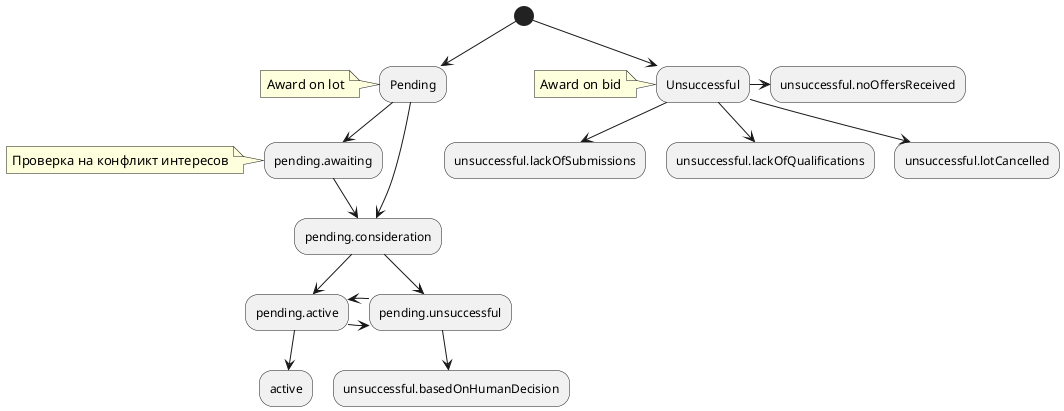 @startuml


(*) --> Pending
note left
Award on lot
end note
(*) --> "Unsuccessful"
note left
  Award on bid
end note

Pending  -->  "pending.awaiting"
note left
  Проверка на конфликт интересов
end note
"pending.awaiting" -->  "pending.consideration"

Pending -->  "pending.consideration"
"pending.consideration"--> "pending.active"
"pending.consideration" --> "pending.unsuccessful"


"Unsuccessful" ->"unsuccessful.noOffersReceived"

"Unsuccessful"--> "unsuccessful.lackOfSubmissions"
"Unsuccessful"--> "unsuccessful.lackOfQualifications"
"Unsuccessful"--> "unsuccessful.lotCancelled"

"pending.active" -> "pending.unsuccessful"
"pending.unsuccessful" -> "pending.active"
 "pending.active"--> "active"



 "pending.unsuccessful" --> "unsuccessful.basedOnHumanDecision"



@enduml
@startuml

start
:starting progress;
#HotPink:reading configuration files
These files should be edited at this point!;
#AAAAAA:ending of the process;

@enduml




